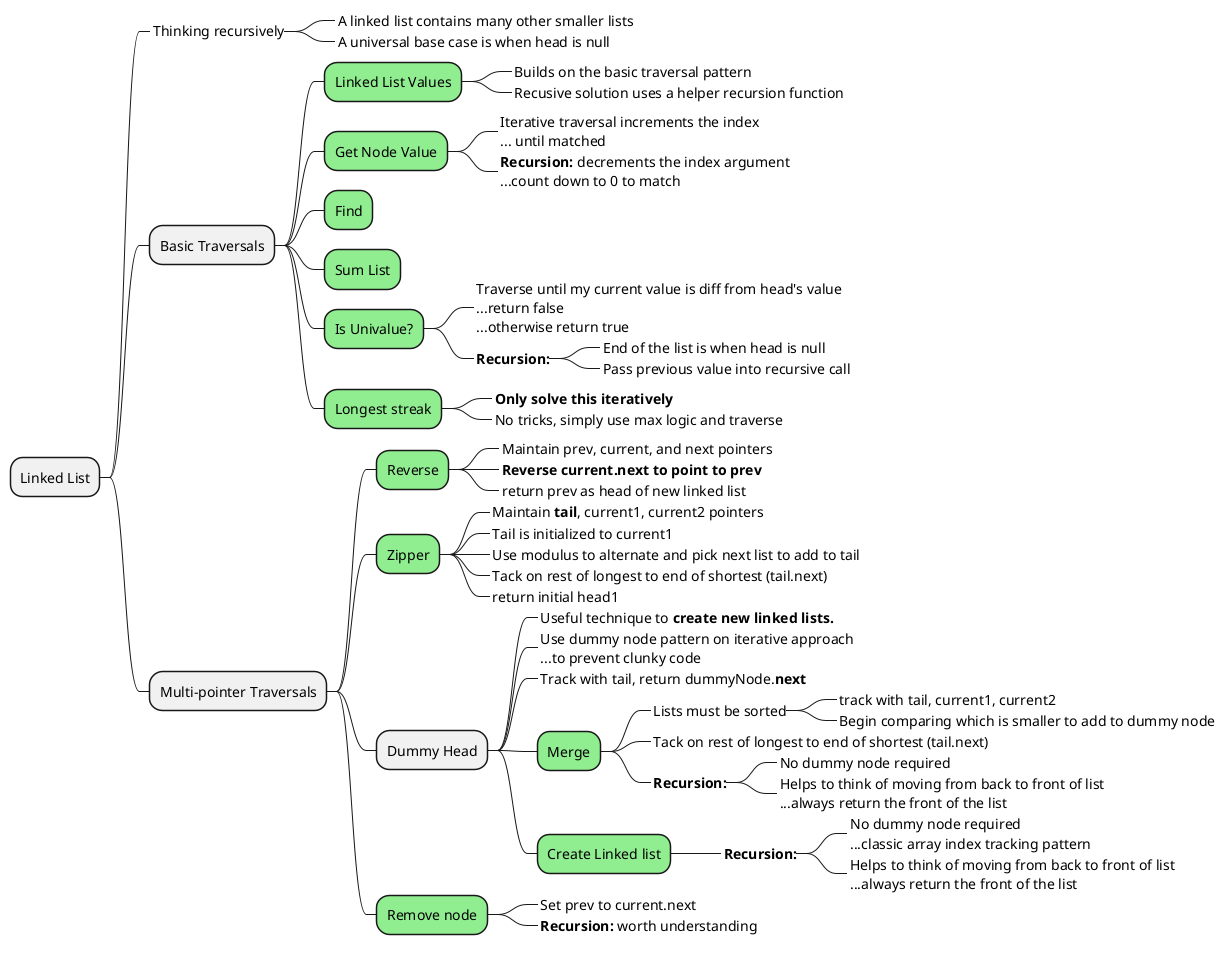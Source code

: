 @startmindmap

+ Linked List
++_ Thinking recursively
+++_ A linked list contains many other smaller lists
+++_ A universal base case is when head is null

++ Basic Traversals

+++[#lightgreen] Linked List Values
++++_ Builds on the basic traversal pattern
++++_ Recusive solution uses a helper recursion function

+++[#lightgreen] Get Node Value
++++_ Iterative traversal increments the index\n... until matched
++++_ **Recursion:** decrements the index argument\n...count down to 0 to match

+++[#lightgreen] Find
+++[#lightgreen] Sum List

+++[#lightgreen] Is Univalue?
++++_ Traverse until my current value is diff from head's value\n...return false\n...otherwise return true
++++_ **Recursion:**
+++++_ End of the list is when head is null
+++++_ Pass previous value into recursive call

+++[#lightgreen] Longest streak
++++_ **Only solve this iteratively**
++++_ No tricks, simply use max logic and traverse

++ Multi-pointer Traversals

+++[#lightgreen] Reverse
++++_ Maintain prev, current, and next pointers
++++_ **Reverse current.next to point to prev**
++++_ return prev as head of new linked list

+++[#lightgreen] Zipper
++++_ Maintain **tail**, current1, current2 pointers
++++_ Tail is initialized to current1
++++_ Use modulus to alternate and pick next list to add to tail
++++_ Tack on rest of longest to end of shortest (tail.next)
++++_ return initial head1

+++ Dummy Head
++++_ Useful technique to **create new linked lists.**
++++_ Use dummy node pattern on iterative approach\n...to prevent clunky code
++++_ Track with tail, return dummyNode.**next**

++++[#lightgreen] Merge
+++++_ Lists must be sorted
++++++_ track with tail, current1, current2
++++++_ Begin comparing which is smaller to add to dummy node
+++++_ Tack on rest of longest to end of shortest (tail.next)
+++++_ **Recursion:**
++++++_ No dummy node required
++++++_ Helps to think of moving from back to front of list\n...always return the front of the list

++++[#lightgreen] Create Linked list
+++++_ **Recursion:**
++++++_ No dummy node required\n...classic array index tracking pattern
++++++_ Helps to think of moving from back to front of list\n...always return the front of the list


+++[#lightgreen] Remove node
++++_ Set prev to current.next
++++_ **Recursion:** worth understanding

@endmindmap

